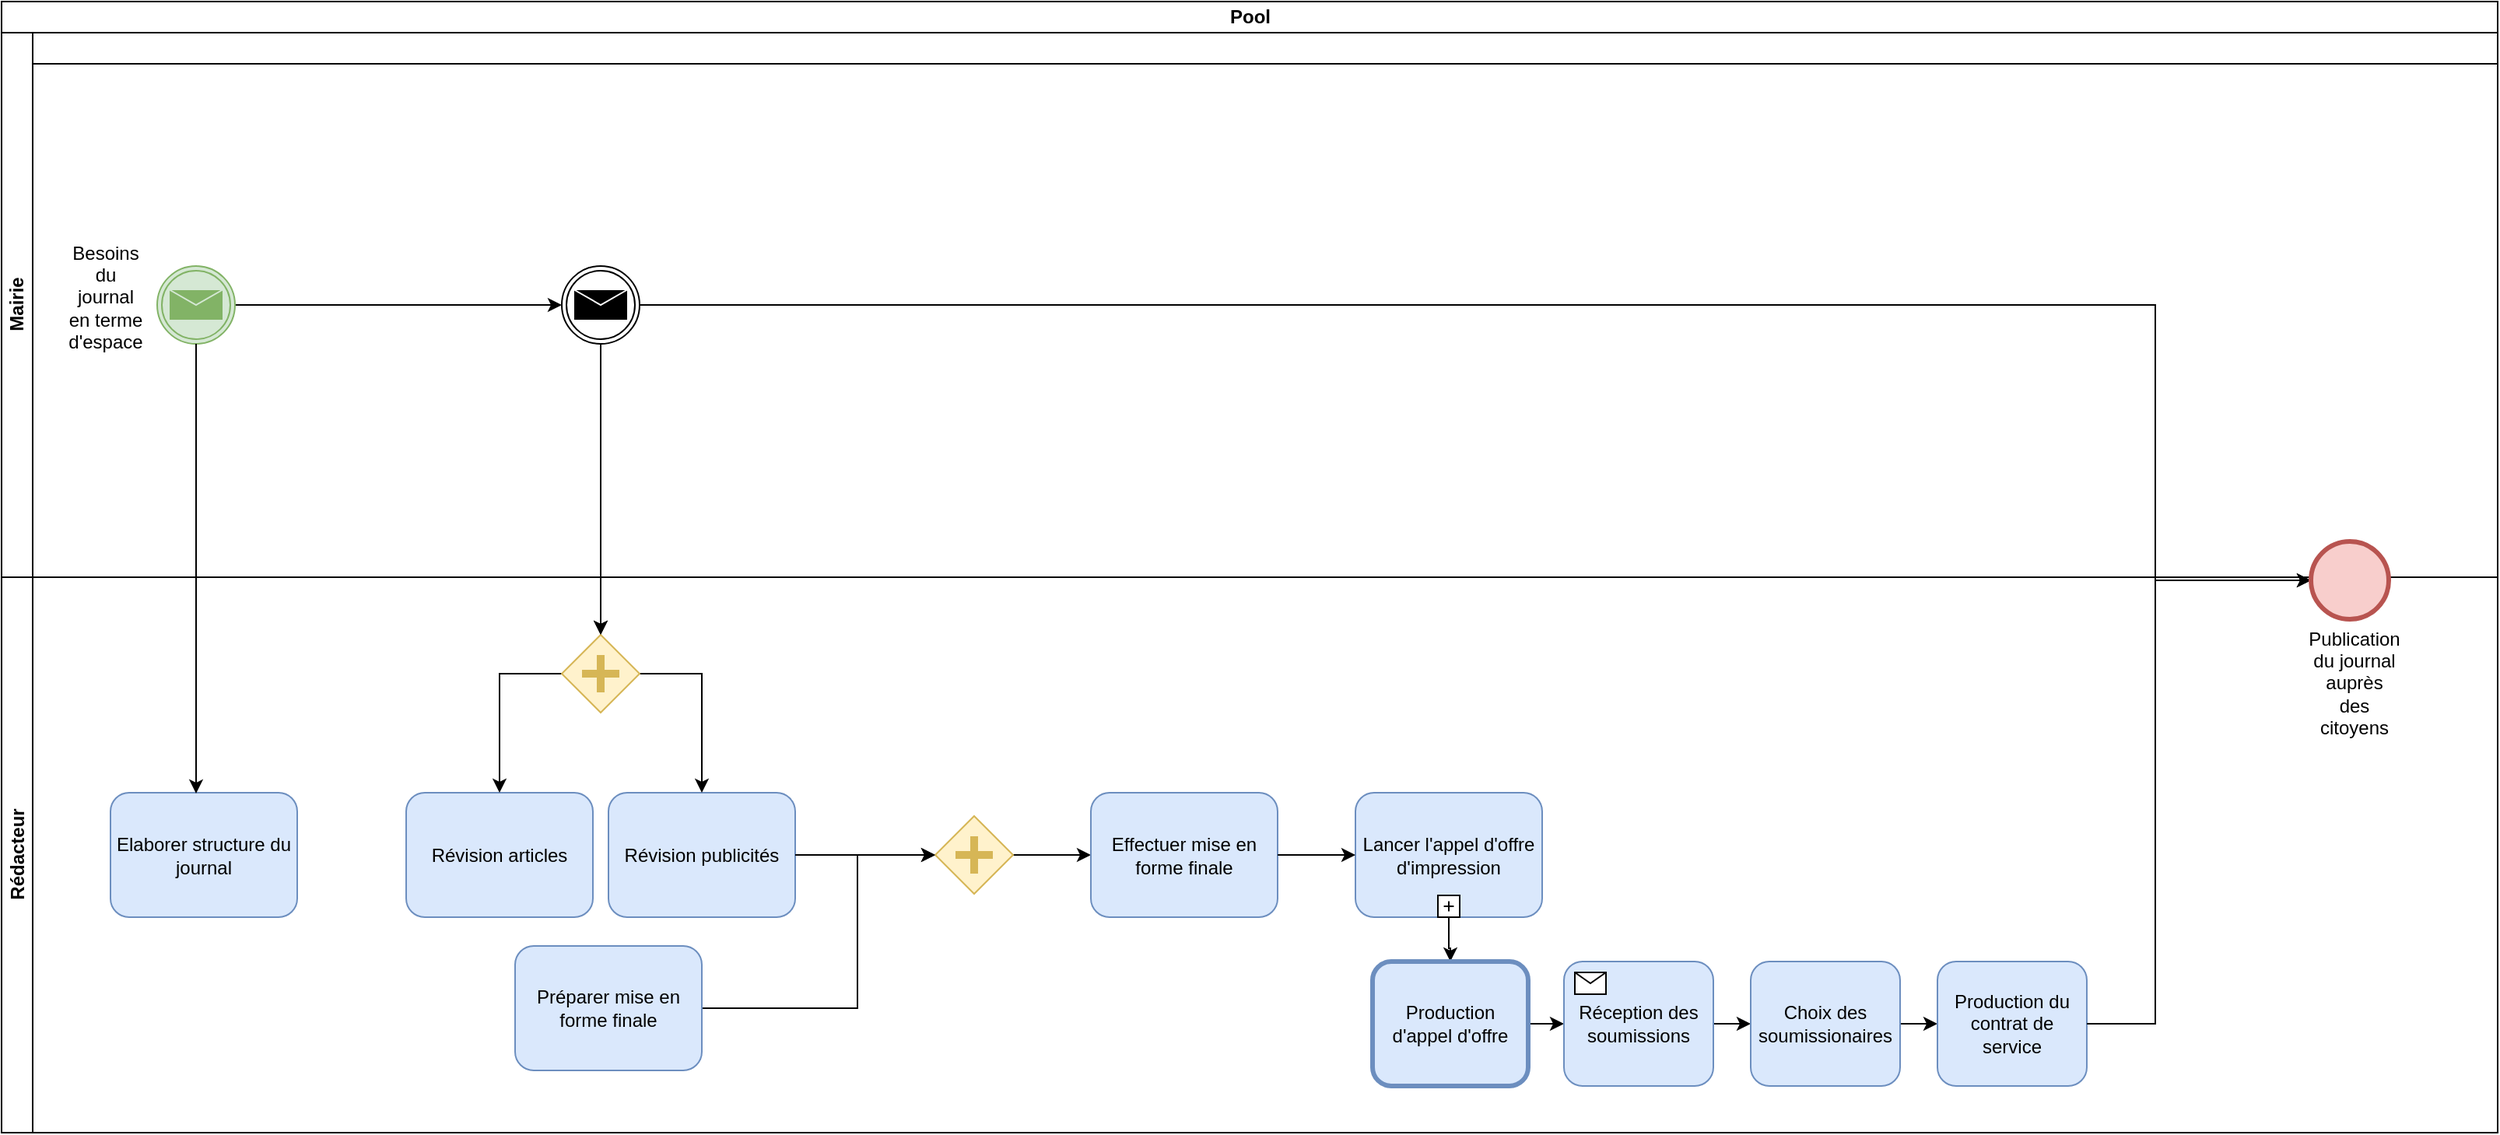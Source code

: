<mxfile version="13.9.2" type="github">
  <diagram id="Xuyy6AfVwZVGyWw7SfYj" name="Page-1">
    <mxGraphModel dx="10100" dy="4779" grid="1" gridSize="10" guides="1" tooltips="1" connect="1" arrows="1" fold="1" page="1" pageScale="1" pageWidth="1654" pageHeight="1169" math="0" shadow="0">
      <root>
        <mxCell id="0" />
        <mxCell id="1" parent="0" />
        <mxCell id="JgnCPHGrmHkcHbB0CMik-18" value="Pool" style="swimlane;html=1;childLayout=stackLayout;resizeParent=1;resizeParentMax=0;horizontal=1;startSize=20;horizontalStack=0;" vertex="1" parent="1">
          <mxGeometry x="26" y="143" width="1604" height="40" as="geometry" />
        </mxCell>
        <mxCell id="JgnCPHGrmHkcHbB0CMik-20" value="Mairie" style="swimlane;html=1;startSize=20;horizontal=0;" vertex="1" parent="1">
          <mxGeometry x="26" y="163" width="1604" height="350" as="geometry">
            <mxRectangle y="-80" width="30" height="60" as="alternateBounds" />
          </mxGeometry>
        </mxCell>
        <mxCell id="JgnCPHGrmHkcHbB0CMik-65" style="edgeStyle=orthogonalEdgeStyle;rounded=0;orthogonalLoop=1;jettySize=auto;html=1;entryX=0;entryY=0.5;entryDx=0;entryDy=0;" edge="1" parent="JgnCPHGrmHkcHbB0CMik-20" source="JgnCPHGrmHkcHbB0CMik-35" target="JgnCPHGrmHkcHbB0CMik-37">
          <mxGeometry relative="1" as="geometry" />
        </mxCell>
        <mxCell id="JgnCPHGrmHkcHbB0CMik-35" value="" style="shape=mxgraph.bpmn.shape;html=1;verticalLabelPosition=bottom;labelBackgroundColor=#ffffff;verticalAlign=top;align=center;perimeter=ellipsePerimeter;outlineConnect=0;outline=throwing;symbol=message;fillColor=#d5e8d4;strokeColor=#82b366;" vertex="1" parent="JgnCPHGrmHkcHbB0CMik-20">
          <mxGeometry x="100" y="150" width="50" height="50" as="geometry" />
        </mxCell>
        <mxCell id="JgnCPHGrmHkcHbB0CMik-37" value="" style="shape=mxgraph.bpmn.shape;html=1;verticalLabelPosition=bottom;labelBackgroundColor=#ffffff;verticalAlign=top;align=center;perimeter=ellipsePerimeter;outlineConnect=0;outline=throwing;symbol=message;" vertex="1" parent="JgnCPHGrmHkcHbB0CMik-20">
          <mxGeometry x="360" y="150" width="50" height="50" as="geometry" />
        </mxCell>
        <mxCell id="JgnCPHGrmHkcHbB0CMik-80" value="Besoins du journal en terme d&#39;espace" style="text;html=1;strokeColor=none;fillColor=none;align=center;verticalAlign=middle;whiteSpace=wrap;rounded=0;" vertex="1" parent="JgnCPHGrmHkcHbB0CMik-20">
          <mxGeometry x="47" y="160" width="40" height="20" as="geometry" />
        </mxCell>
        <mxCell id="JgnCPHGrmHkcHbB0CMik-19" value="Rédacteur" style="swimlane;html=1;startSize=20;horizontal=0;" vertex="1" parent="1">
          <mxGeometry x="26" y="513" width="1604" height="357" as="geometry" />
        </mxCell>
        <mxCell id="JgnCPHGrmHkcHbB0CMik-15" value="Elaborer structure du journal" style="shape=ext;rounded=1;html=1;whiteSpace=wrap;fillColor=#dae8fc;strokeColor=#6c8ebf;" vertex="1" parent="JgnCPHGrmHkcHbB0CMik-19">
          <mxGeometry x="70" y="138.5" width="120" height="80" as="geometry" />
        </mxCell>
        <mxCell id="JgnCPHGrmHkcHbB0CMik-38" value="Révision articles" style="shape=ext;rounded=1;html=1;whiteSpace=wrap;fillColor=#dae8fc;strokeColor=#6c8ebf;" vertex="1" parent="JgnCPHGrmHkcHbB0CMik-19">
          <mxGeometry x="260" y="138.5" width="120" height="80" as="geometry" />
        </mxCell>
        <mxCell id="JgnCPHGrmHkcHbB0CMik-41" value="Révision publicités" style="shape=ext;rounded=1;html=1;whiteSpace=wrap;fillColor=#dae8fc;strokeColor=#6c8ebf;" vertex="1" parent="JgnCPHGrmHkcHbB0CMik-19">
          <mxGeometry x="390" y="138.5" width="120" height="80" as="geometry" />
        </mxCell>
        <mxCell id="JgnCPHGrmHkcHbB0CMik-55" style="edgeStyle=orthogonalEdgeStyle;rounded=0;orthogonalLoop=1;jettySize=auto;html=1;entryX=0;entryY=0.5;entryDx=0;entryDy=0;" edge="1" parent="JgnCPHGrmHkcHbB0CMik-19" source="JgnCPHGrmHkcHbB0CMik-42" target="JgnCPHGrmHkcHbB0CMik-52">
          <mxGeometry relative="1" as="geometry">
            <Array as="points">
              <mxPoint x="550" y="277" />
              <mxPoint x="550" y="179" />
            </Array>
          </mxGeometry>
        </mxCell>
        <mxCell id="JgnCPHGrmHkcHbB0CMik-42" value="Préparer mise en forme finale" style="shape=ext;rounded=1;html=1;whiteSpace=wrap;fillColor=#dae8fc;strokeColor=#6c8ebf;" vertex="1" parent="JgnCPHGrmHkcHbB0CMik-19">
          <mxGeometry x="330" y="237" width="120" height="80" as="geometry" />
        </mxCell>
        <mxCell id="JgnCPHGrmHkcHbB0CMik-58" style="edgeStyle=orthogonalEdgeStyle;rounded=0;orthogonalLoop=1;jettySize=auto;html=1;entryX=0;entryY=0.5;entryDx=0;entryDy=0;" edge="1" parent="JgnCPHGrmHkcHbB0CMik-19" source="JgnCPHGrmHkcHbB0CMik-52">
          <mxGeometry relative="1" as="geometry">
            <mxPoint x="700" y="178.5" as="targetPoint" />
            <Array as="points">
              <mxPoint x="675" y="179" />
              <mxPoint x="700" y="179" />
            </Array>
          </mxGeometry>
        </mxCell>
        <mxCell id="JgnCPHGrmHkcHbB0CMik-52" value="" style="shape=mxgraph.bpmn.shape;html=1;verticalLabelPosition=bottom;labelBackgroundColor=#ffffff;verticalAlign=top;align=center;perimeter=rhombusPerimeter;background=gateway;outlineConnect=0;outline=none;symbol=parallelGw;fillColor=#fff2cc;strokeColor=#d6b656;" vertex="1" parent="JgnCPHGrmHkcHbB0CMik-19">
          <mxGeometry x="600" y="153.5" width="50" height="50" as="geometry" />
        </mxCell>
        <mxCell id="JgnCPHGrmHkcHbB0CMik-53" style="edgeStyle=orthogonalEdgeStyle;rounded=0;orthogonalLoop=1;jettySize=auto;html=1;entryX=0;entryY=0.5;entryDx=0;entryDy=0;" edge="1" parent="JgnCPHGrmHkcHbB0CMik-19" source="JgnCPHGrmHkcHbB0CMik-41" target="JgnCPHGrmHkcHbB0CMik-52">
          <mxGeometry relative="1" as="geometry">
            <mxPoint x="590" y="178.5" as="targetPoint" />
          </mxGeometry>
        </mxCell>
        <mxCell id="JgnCPHGrmHkcHbB0CMik-59" value="Effectuer mise en forme finale" style="shape=ext;rounded=1;html=1;whiteSpace=wrap;fillColor=#dae8fc;strokeColor=#6c8ebf;" vertex="1" parent="JgnCPHGrmHkcHbB0CMik-19">
          <mxGeometry x="700" y="138.5" width="120" height="80" as="geometry" />
        </mxCell>
        <mxCell id="JgnCPHGrmHkcHbB0CMik-61" value="Lancer l&#39;appel d&#39;offre d&#39;impression" style="html=1;whiteSpace=wrap;rounded=1;dropTarget=0;fillColor=#dae8fc;strokeColor=#6c8ebf;" vertex="1" parent="JgnCPHGrmHkcHbB0CMik-19">
          <mxGeometry x="870" y="138.5" width="120" height="80" as="geometry" />
        </mxCell>
        <mxCell id="JgnCPHGrmHkcHbB0CMik-62" value="" style="html=1;shape=plus;outlineConnect=0;" vertex="1" parent="JgnCPHGrmHkcHbB0CMik-61">
          <mxGeometry x="0.5" y="1" width="14" height="14" relative="1" as="geometry">
            <mxPoint x="-7" y="-14" as="offset" />
          </mxGeometry>
        </mxCell>
        <mxCell id="JgnCPHGrmHkcHbB0CMik-72" style="edgeStyle=orthogonalEdgeStyle;rounded=0;orthogonalLoop=1;jettySize=auto;html=1;entryX=0.5;entryY=0;entryDx=0;entryDy=0;" edge="1" parent="JgnCPHGrmHkcHbB0CMik-61" source="JgnCPHGrmHkcHbB0CMik-62" target="JgnCPHGrmHkcHbB0CMik-68">
          <mxGeometry relative="1" as="geometry" />
        </mxCell>
        <mxCell id="JgnCPHGrmHkcHbB0CMik-60" style="edgeStyle=orthogonalEdgeStyle;rounded=0;orthogonalLoop=1;jettySize=auto;html=1;" edge="1" parent="JgnCPHGrmHkcHbB0CMik-19" source="JgnCPHGrmHkcHbB0CMik-59" target="JgnCPHGrmHkcHbB0CMik-61">
          <mxGeometry relative="1" as="geometry">
            <mxPoint x="890" y="178.5" as="targetPoint" />
          </mxGeometry>
        </mxCell>
        <mxCell id="JgnCPHGrmHkcHbB0CMik-73" style="edgeStyle=orthogonalEdgeStyle;rounded=0;orthogonalLoop=1;jettySize=auto;html=1;" edge="1" parent="JgnCPHGrmHkcHbB0CMik-19" source="JgnCPHGrmHkcHbB0CMik-68" target="JgnCPHGrmHkcHbB0CMik-69">
          <mxGeometry relative="1" as="geometry" />
        </mxCell>
        <mxCell id="JgnCPHGrmHkcHbB0CMik-68" value="Production d&#39;appel d&#39;offre" style="shape=ext;rounded=1;html=1;whiteSpace=wrap;strokeWidth=3;fillColor=#dae8fc;strokeColor=#6c8ebf;" vertex="1" parent="JgnCPHGrmHkcHbB0CMik-19">
          <mxGeometry x="881" y="247" width="100" height="80" as="geometry" />
        </mxCell>
        <mxCell id="JgnCPHGrmHkcHbB0CMik-74" style="edgeStyle=orthogonalEdgeStyle;rounded=0;orthogonalLoop=1;jettySize=auto;html=1;entryX=0;entryY=0.5;entryDx=0;entryDy=0;" edge="1" parent="JgnCPHGrmHkcHbB0CMik-19" source="JgnCPHGrmHkcHbB0CMik-69" target="JgnCPHGrmHkcHbB0CMik-71">
          <mxGeometry relative="1" as="geometry" />
        </mxCell>
        <mxCell id="JgnCPHGrmHkcHbB0CMik-69" value="Réception des soumissions" style="html=1;whiteSpace=wrap;rounded=1;dropTarget=0;fillColor=#dae8fc;strokeColor=#6c8ebf;" vertex="1" parent="JgnCPHGrmHkcHbB0CMik-19">
          <mxGeometry x="1004" y="247" width="96" height="80" as="geometry" />
        </mxCell>
        <mxCell id="JgnCPHGrmHkcHbB0CMik-70" value="" style="html=1;shape=message;outlineConnect=0;" vertex="1" parent="JgnCPHGrmHkcHbB0CMik-69">
          <mxGeometry width="20" height="14" relative="1" as="geometry">
            <mxPoint x="7" y="7" as="offset" />
          </mxGeometry>
        </mxCell>
        <mxCell id="JgnCPHGrmHkcHbB0CMik-76" style="edgeStyle=orthogonalEdgeStyle;rounded=0;orthogonalLoop=1;jettySize=auto;html=1;entryX=0;entryY=0.5;entryDx=0;entryDy=0;" edge="1" parent="JgnCPHGrmHkcHbB0CMik-19" source="JgnCPHGrmHkcHbB0CMik-71" target="JgnCPHGrmHkcHbB0CMik-75">
          <mxGeometry relative="1" as="geometry" />
        </mxCell>
        <mxCell id="JgnCPHGrmHkcHbB0CMik-71" value="Choix des soumissionaires" style="shape=ext;rounded=1;html=1;whiteSpace=wrap;fillColor=#dae8fc;strokeColor=#6c8ebf;" vertex="1" parent="JgnCPHGrmHkcHbB0CMik-19">
          <mxGeometry x="1124" y="247" width="96" height="80" as="geometry" />
        </mxCell>
        <mxCell id="JgnCPHGrmHkcHbB0CMik-75" value="Production du contrat de service" style="shape=ext;rounded=1;html=1;whiteSpace=wrap;fillColor=#dae8fc;strokeColor=#6c8ebf;" vertex="1" parent="JgnCPHGrmHkcHbB0CMik-19">
          <mxGeometry x="1244" y="247" width="96" height="80" as="geometry" />
        </mxCell>
        <mxCell id="JgnCPHGrmHkcHbB0CMik-81" value="Publication du journal auprès des citoyens" style="text;html=1;strokeColor=none;fillColor=none;align=center;verticalAlign=middle;whiteSpace=wrap;rounded=0;" vertex="1" parent="JgnCPHGrmHkcHbB0CMik-19">
          <mxGeometry x="1492" y="58" width="40" height="20" as="geometry" />
        </mxCell>
        <mxCell id="JgnCPHGrmHkcHbB0CMik-39" style="edgeStyle=orthogonalEdgeStyle;rounded=0;orthogonalLoop=1;jettySize=auto;html=1;entryX=0.5;entryY=0;entryDx=0;entryDy=0;" edge="1" parent="1" source="JgnCPHGrmHkcHbB0CMik-47" target="JgnCPHGrmHkcHbB0CMik-38">
          <mxGeometry relative="1" as="geometry">
            <Array as="points">
              <mxPoint x="411" y="575" />
              <mxPoint x="346" y="575" />
            </Array>
          </mxGeometry>
        </mxCell>
        <mxCell id="JgnCPHGrmHkcHbB0CMik-40" style="edgeStyle=orthogonalEdgeStyle;rounded=0;orthogonalLoop=1;jettySize=auto;html=1;entryX=0.5;entryY=0;entryDx=0;entryDy=0;" edge="1" parent="1" source="JgnCPHGrmHkcHbB0CMik-47" target="JgnCPHGrmHkcHbB0CMik-41">
          <mxGeometry relative="1" as="geometry">
            <mxPoint x="536" y="660" as="targetPoint" />
            <Array as="points">
              <mxPoint x="411" y="575" />
              <mxPoint x="476" y="575" />
            </Array>
          </mxGeometry>
        </mxCell>
        <mxCell id="JgnCPHGrmHkcHbB0CMik-48" style="edgeStyle=orthogonalEdgeStyle;rounded=0;orthogonalLoop=1;jettySize=auto;html=1;entryX=0.5;entryY=0;entryDx=0;entryDy=0;" edge="1" parent="1" source="JgnCPHGrmHkcHbB0CMik-37" target="JgnCPHGrmHkcHbB0CMik-47">
          <mxGeometry relative="1" as="geometry">
            <mxPoint x="411" y="363" as="sourcePoint" />
            <mxPoint x="346" y="651.5" as="targetPoint" />
            <Array as="points" />
          </mxGeometry>
        </mxCell>
        <mxCell id="JgnCPHGrmHkcHbB0CMik-50" style="edgeStyle=orthogonalEdgeStyle;rounded=0;orthogonalLoop=1;jettySize=auto;html=1;" edge="1" parent="1" source="JgnCPHGrmHkcHbB0CMik-35">
          <mxGeometry relative="1" as="geometry">
            <mxPoint x="151" y="652" as="targetPoint" />
            <mxPoint x="151" y="363" as="sourcePoint" />
            <Array as="points">
              <mxPoint x="151" y="652" />
            </Array>
          </mxGeometry>
        </mxCell>
        <mxCell id="JgnCPHGrmHkcHbB0CMik-47" value="" style="shape=mxgraph.bpmn.shape;html=1;verticalLabelPosition=bottom;labelBackgroundColor=#ffffff;verticalAlign=top;align=center;perimeter=rhombusPerimeter;background=gateway;outlineConnect=0;outline=none;symbol=parallelGw;fillColor=#fff2cc;strokeColor=#d6b656;" vertex="1" parent="1">
          <mxGeometry x="386" y="550" width="50" height="50" as="geometry" />
        </mxCell>
        <mxCell id="JgnCPHGrmHkcHbB0CMik-51" style="edgeStyle=orthogonalEdgeStyle;rounded=0;orthogonalLoop=1;jettySize=auto;html=1;entryX=0.5;entryY=0;entryDx=0;entryDy=0;" edge="1" parent="1" source="JgnCPHGrmHkcHbB0CMik-37" target="JgnCPHGrmHkcHbB0CMik-47">
          <mxGeometry relative="1" as="geometry">
            <mxPoint x="476" y="651.5" as="targetPoint" />
            <mxPoint x="411" y="363" as="sourcePoint" />
            <Array as="points" />
          </mxGeometry>
        </mxCell>
        <mxCell id="JgnCPHGrmHkcHbB0CMik-77" style="edgeStyle=orthogonalEdgeStyle;rounded=0;orthogonalLoop=1;jettySize=auto;html=1;entryX=0;entryY=0.5;entryDx=0;entryDy=0;" edge="1" parent="1" source="JgnCPHGrmHkcHbB0CMik-75" target="JgnCPHGrmHkcHbB0CMik-79">
          <mxGeometry relative="1" as="geometry">
            <mxPoint x="1410" y="480" as="targetPoint" />
            <Array as="points">
              <mxPoint x="1410" y="800" />
              <mxPoint x="1410" y="515" />
            </Array>
          </mxGeometry>
        </mxCell>
        <mxCell id="JgnCPHGrmHkcHbB0CMik-78" style="edgeStyle=orthogonalEdgeStyle;rounded=0;orthogonalLoop=1;jettySize=auto;html=1;" edge="1" parent="1" source="JgnCPHGrmHkcHbB0CMik-37" target="JgnCPHGrmHkcHbB0CMik-79">
          <mxGeometry relative="1" as="geometry">
            <mxPoint x="1410" y="450" as="targetPoint" />
            <Array as="points">
              <mxPoint x="1410" y="338" />
              <mxPoint x="1410" y="515" />
            </Array>
          </mxGeometry>
        </mxCell>
        <mxCell id="JgnCPHGrmHkcHbB0CMik-79" value="" style="shape=mxgraph.bpmn.shape;html=1;verticalLabelPosition=bottom;labelBackgroundColor=#ffffff;verticalAlign=top;align=center;perimeter=ellipsePerimeter;outlineConnect=0;outline=end;symbol=general;fillColor=#f8cecc;strokeColor=#b85450;" vertex="1" parent="1">
          <mxGeometry x="1510" y="490" width="50" height="50" as="geometry" />
        </mxCell>
      </root>
    </mxGraphModel>
  </diagram>
</mxfile>
